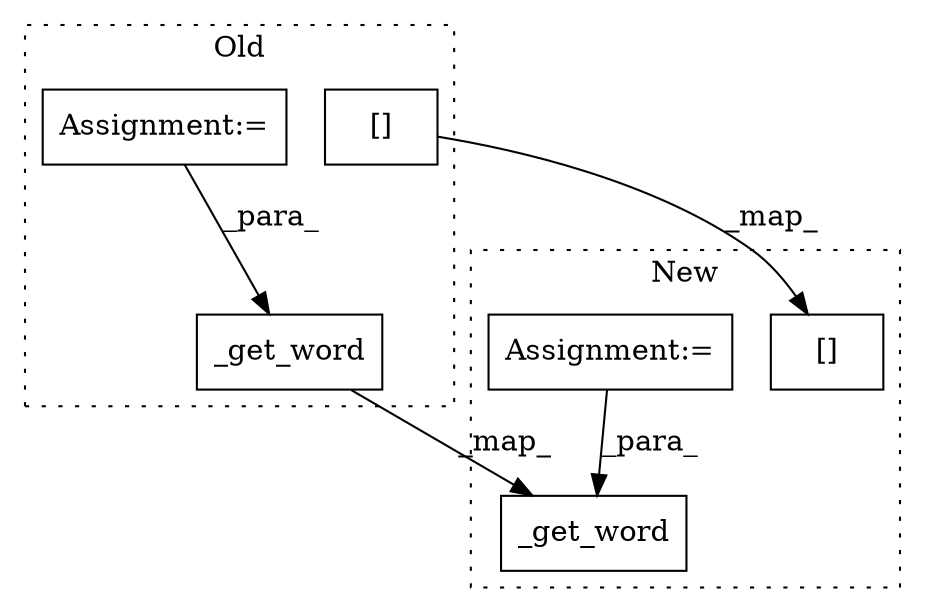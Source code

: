 digraph G {
subgraph cluster0 {
1 [label="_get_word" a="32" s="8233,8258" l="10,1" shape="box"];
4 [label="[]" a="2" s="8166,8184" l="17,1" shape="box"];
5 [label="Assignment:=" a="7" s="7925" l="3" shape="box"];
label = "Old";
style="dotted";
}
subgraph cluster1 {
2 [label="_get_word" a="32" s="3142,3174" l="10,1" shape="box"];
3 [label="[]" a="2" s="3360,3378" l="17,1" shape="box"];
6 [label="Assignment:=" a="7" s="2712" l="13" shape="box"];
label = "New";
style="dotted";
}
1 -> 2 [label="_map_"];
4 -> 3 [label="_map_"];
5 -> 1 [label="_para_"];
6 -> 2 [label="_para_"];
}